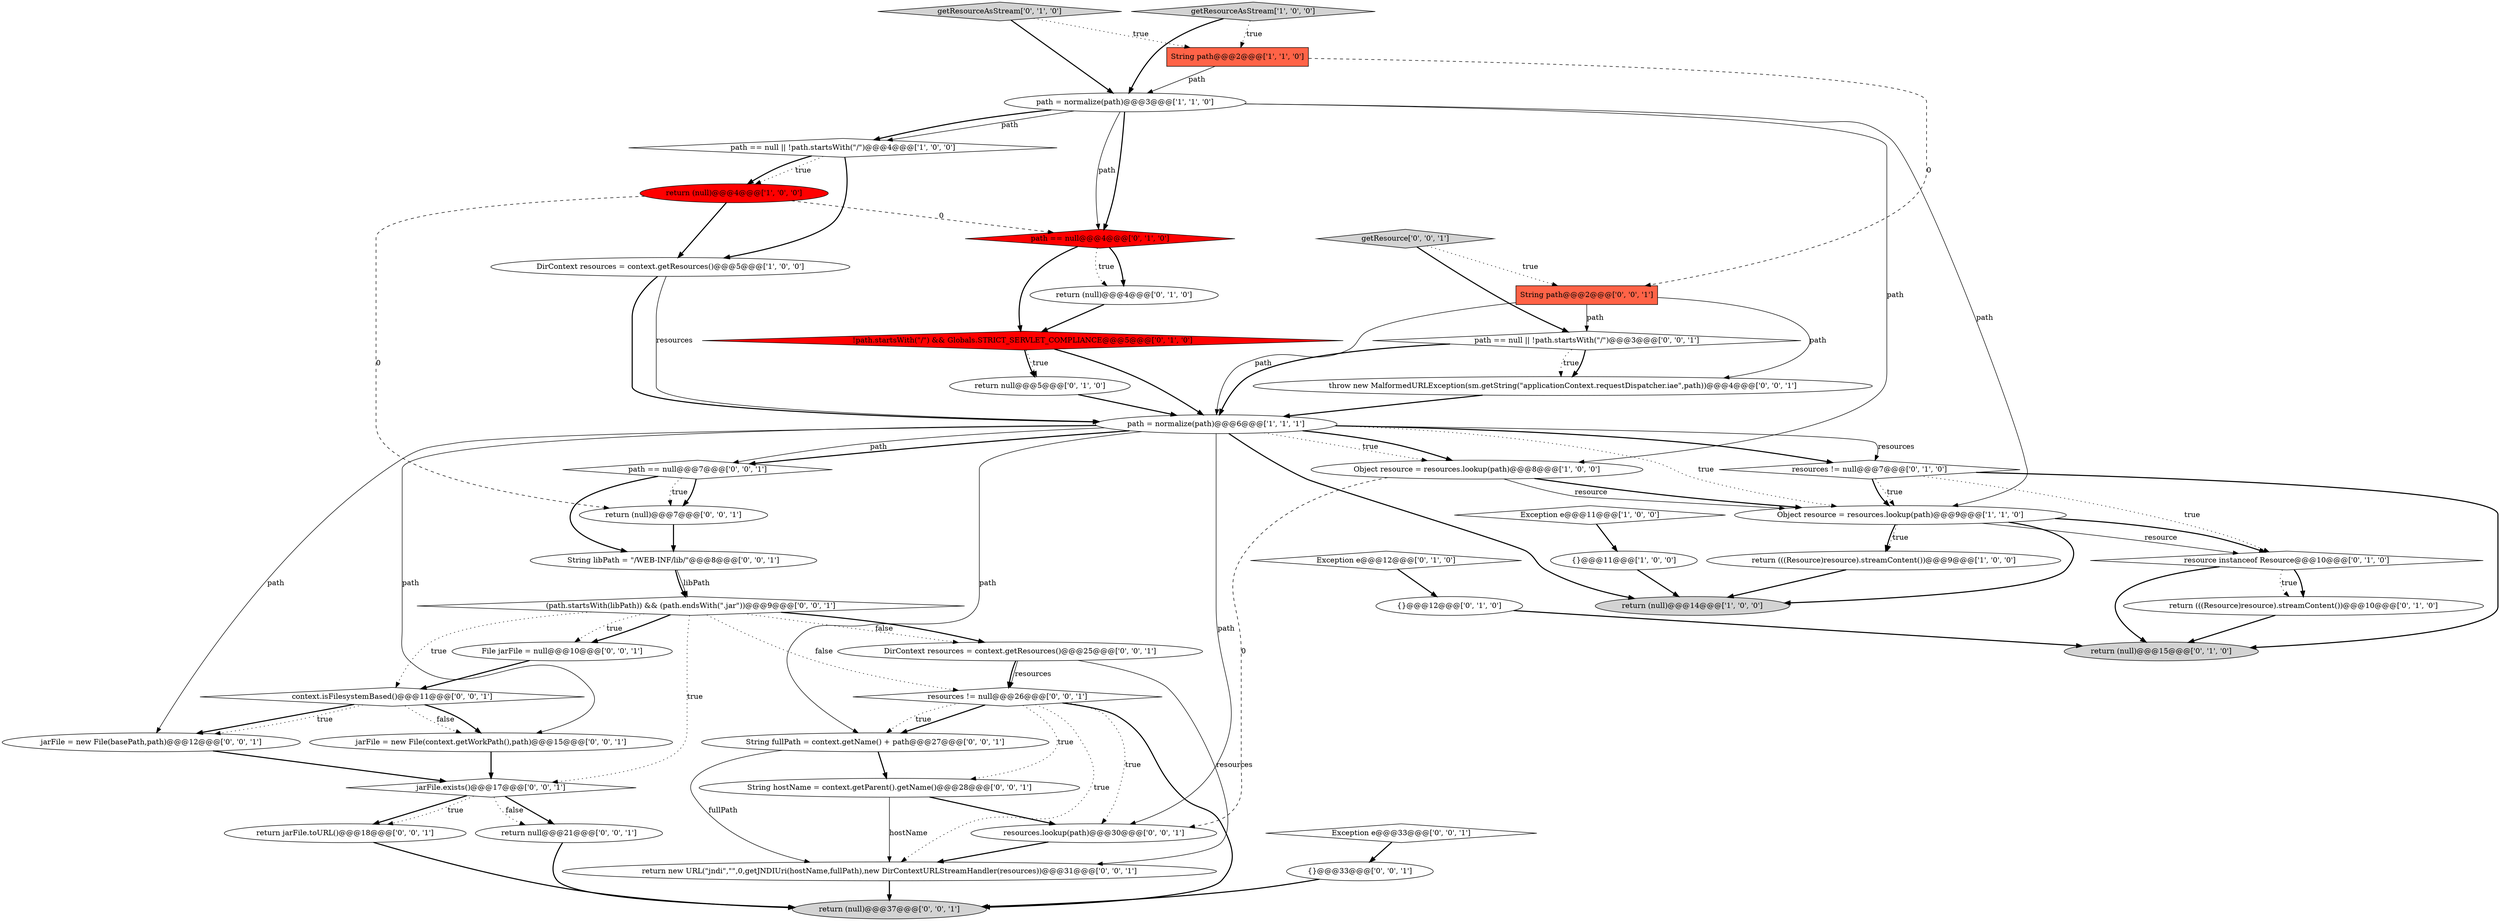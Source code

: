 digraph {
28 [style = filled, label = "return null@@@21@@@['0', '0', '1']", fillcolor = white, shape = ellipse image = "AAA0AAABBB3BBB"];
2 [style = filled, label = "path == null || !path.startsWith(\"/\")@@@4@@@['1', '0', '0']", fillcolor = white, shape = diamond image = "AAA0AAABBB1BBB"];
15 [style = filled, label = "getResourceAsStream['0', '1', '0']", fillcolor = lightgray, shape = diamond image = "AAA0AAABBB2BBB"];
24 [style = filled, label = "path == null@@@7@@@['0', '0', '1']", fillcolor = white, shape = diamond image = "AAA0AAABBB3BBB"];
29 [style = filled, label = "context.isFilesystemBased()@@@11@@@['0', '0', '1']", fillcolor = white, shape = diamond image = "AAA0AAABBB3BBB"];
43 [style = filled, label = "String libPath = \"/WEB-INF/lib/\"@@@8@@@['0', '0', '1']", fillcolor = white, shape = ellipse image = "AAA0AAABBB3BBB"];
1 [style = filled, label = "path = normalize(path)@@@3@@@['1', '1', '0']", fillcolor = white, shape = ellipse image = "AAA0AAABBB1BBB"];
42 [style = filled, label = "Exception e@@@33@@@['0', '0', '1']", fillcolor = white, shape = diamond image = "AAA0AAABBB3BBB"];
4 [style = filled, label = "String path@@@2@@@['1', '1', '0']", fillcolor = tomato, shape = box image = "AAA0AAABBB1BBB"];
38 [style = filled, label = "return (null)@@@7@@@['0', '0', '1']", fillcolor = white, shape = ellipse image = "AAA0AAABBB3BBB"];
37 [style = filled, label = "return new URL(\"jndi\",\"\",0,getJNDIUri(hostName,fullPath),new DirContextURLStreamHandler(resources))@@@31@@@['0', '0', '1']", fillcolor = white, shape = ellipse image = "AAA0AAABBB3BBB"];
11 [style = filled, label = "return (null)@@@14@@@['1', '0', '0']", fillcolor = lightgray, shape = ellipse image = "AAA0AAABBB1BBB"];
27 [style = filled, label = "(path.startsWith(libPath)) && (path.endsWith(\".jar\"))@@@9@@@['0', '0', '1']", fillcolor = white, shape = diamond image = "AAA0AAABBB3BBB"];
34 [style = filled, label = "throw new MalformedURLException(sm.getString(\"applicationContext.requestDispatcher.iae\",path))@@@4@@@['0', '0', '1']", fillcolor = white, shape = ellipse image = "AAA0AAABBB3BBB"];
40 [style = filled, label = "File jarFile = null@@@10@@@['0', '0', '1']", fillcolor = white, shape = ellipse image = "AAA0AAABBB3BBB"];
22 [style = filled, label = "{}@@@12@@@['0', '1', '0']", fillcolor = white, shape = ellipse image = "AAA0AAABBB2BBB"];
31 [style = filled, label = "jarFile = new File(context.getWorkPath(),path)@@@15@@@['0', '0', '1']", fillcolor = white, shape = ellipse image = "AAA0AAABBB3BBB"];
30 [style = filled, label = "jarFile.exists()@@@17@@@['0', '0', '1']", fillcolor = white, shape = diamond image = "AAA0AAABBB3BBB"];
41 [style = filled, label = "String hostName = context.getParent().getName()@@@28@@@['0', '0', '1']", fillcolor = white, shape = ellipse image = "AAA0AAABBB3BBB"];
16 [style = filled, label = "return null@@@5@@@['0', '1', '0']", fillcolor = white, shape = ellipse image = "AAA0AAABBB2BBB"];
23 [style = filled, label = "path == null@@@4@@@['0', '1', '0']", fillcolor = red, shape = diamond image = "AAA1AAABBB2BBB"];
47 [style = filled, label = "path == null || !path.startsWith(\"/\")@@@3@@@['0', '0', '1']", fillcolor = white, shape = diamond image = "AAA0AAABBB3BBB"];
17 [style = filled, label = "return (null)@@@4@@@['0', '1', '0']", fillcolor = white, shape = ellipse image = "AAA0AAABBB2BBB"];
8 [style = filled, label = "Exception e@@@11@@@['1', '0', '0']", fillcolor = white, shape = diamond image = "AAA0AAABBB1BBB"];
5 [style = filled, label = "return (((Resource)resource).streamContent())@@@9@@@['1', '0', '0']", fillcolor = white, shape = ellipse image = "AAA0AAABBB1BBB"];
46 [style = filled, label = "return jarFile.toURL()@@@18@@@['0', '0', '1']", fillcolor = white, shape = ellipse image = "AAA0AAABBB3BBB"];
20 [style = filled, label = "Exception e@@@12@@@['0', '1', '0']", fillcolor = white, shape = diamond image = "AAA0AAABBB2BBB"];
32 [style = filled, label = "resources.lookup(path)@@@30@@@['0', '0', '1']", fillcolor = white, shape = ellipse image = "AAA0AAABBB3BBB"];
45 [style = filled, label = "jarFile = new File(basePath,path)@@@12@@@['0', '0', '1']", fillcolor = white, shape = ellipse image = "AAA0AAABBB3BBB"];
26 [style = filled, label = "String path@@@2@@@['0', '0', '1']", fillcolor = tomato, shape = box image = "AAA0AAABBB3BBB"];
25 [style = filled, label = "{}@@@33@@@['0', '0', '1']", fillcolor = white, shape = ellipse image = "AAA0AAABBB3BBB"];
3 [style = filled, label = "return (null)@@@4@@@['1', '0', '0']", fillcolor = red, shape = ellipse image = "AAA1AAABBB1BBB"];
36 [style = filled, label = "getResource['0', '0', '1']", fillcolor = lightgray, shape = diamond image = "AAA0AAABBB3BBB"];
12 [style = filled, label = "Object resource = resources.lookup(path)@@@8@@@['1', '0', '0']", fillcolor = white, shape = ellipse image = "AAA0AAABBB1BBB"];
0 [style = filled, label = "getResourceAsStream['1', '0', '0']", fillcolor = lightgray, shape = diamond image = "AAA0AAABBB1BBB"];
10 [style = filled, label = "path = normalize(path)@@@6@@@['1', '1', '1']", fillcolor = white, shape = ellipse image = "AAA0AAABBB1BBB"];
33 [style = filled, label = "return (null)@@@37@@@['0', '0', '1']", fillcolor = lightgray, shape = ellipse image = "AAA0AAABBB3BBB"];
35 [style = filled, label = "String fullPath = context.getName() + path@@@27@@@['0', '0', '1']", fillcolor = white, shape = ellipse image = "AAA0AAABBB3BBB"];
9 [style = filled, label = "Object resource = resources.lookup(path)@@@9@@@['1', '1', '0']", fillcolor = white, shape = ellipse image = "AAA0AAABBB1BBB"];
39 [style = filled, label = "DirContext resources = context.getResources()@@@25@@@['0', '0', '1']", fillcolor = white, shape = ellipse image = "AAA0AAABBB3BBB"];
19 [style = filled, label = "return (null)@@@15@@@['0', '1', '0']", fillcolor = lightgray, shape = ellipse image = "AAA0AAABBB2BBB"];
14 [style = filled, label = "return (((Resource)resource).streamContent())@@@10@@@['0', '1', '0']", fillcolor = white, shape = ellipse image = "AAA0AAABBB2BBB"];
7 [style = filled, label = "DirContext resources = context.getResources()@@@5@@@['1', '0', '0']", fillcolor = white, shape = ellipse image = "AAA0AAABBB1BBB"];
13 [style = filled, label = "resources != null@@@7@@@['0', '1', '0']", fillcolor = white, shape = diamond image = "AAA0AAABBB2BBB"];
21 [style = filled, label = "resource instanceof Resource@@@10@@@['0', '1', '0']", fillcolor = white, shape = diamond image = "AAA0AAABBB2BBB"];
44 [style = filled, label = "resources != null@@@26@@@['0', '0', '1']", fillcolor = white, shape = diamond image = "AAA0AAABBB3BBB"];
6 [style = filled, label = "{}@@@11@@@['1', '0', '0']", fillcolor = white, shape = ellipse image = "AAA0AAABBB1BBB"];
18 [style = filled, label = "!path.startsWith(\"/\") && Globals.STRICT_SERVLET_COMPLIANCE@@@5@@@['0', '1', '0']", fillcolor = red, shape = diamond image = "AAA1AAABBB2BBB"];
32->37 [style = bold, label=""];
9->11 [style = bold, label=""];
25->33 [style = bold, label=""];
35->41 [style = bold, label=""];
1->2 [style = solid, label="path"];
10->24 [style = bold, label=""];
44->35 [style = bold, label=""];
47->34 [style = dotted, label="true"];
39->37 [style = solid, label="resources"];
8->6 [style = bold, label=""];
47->10 [style = bold, label=""];
24->43 [style = bold, label=""];
12->9 [style = bold, label=""];
45->30 [style = bold, label=""];
1->23 [style = bold, label=""];
29->45 [style = bold, label=""];
39->44 [style = solid, label="resources"];
30->28 [style = bold, label=""];
13->21 [style = dotted, label="true"];
10->12 [style = bold, label=""];
30->46 [style = bold, label=""];
6->11 [style = bold, label=""];
10->32 [style = solid, label="path"];
31->30 [style = bold, label=""];
30->46 [style = dotted, label="true"];
9->21 [style = bold, label=""];
9->5 [style = bold, label=""];
23->17 [style = bold, label=""];
47->34 [style = bold, label=""];
37->33 [style = bold, label=""];
23->17 [style = dotted, label="true"];
9->21 [style = solid, label="resource"];
10->11 [style = bold, label=""];
13->9 [style = dotted, label="true"];
2->3 [style = dotted, label="true"];
1->23 [style = solid, label="path"];
41->32 [style = bold, label=""];
10->31 [style = solid, label="path"];
21->19 [style = bold, label=""];
18->16 [style = dotted, label="true"];
3->38 [style = dashed, label="0"];
44->37 [style = dotted, label="true"];
10->13 [style = solid, label="resources"];
24->38 [style = bold, label=""];
4->26 [style = dashed, label="0"];
44->35 [style = dotted, label="true"];
3->7 [style = bold, label=""];
27->29 [style = dotted, label="true"];
43->27 [style = bold, label=""];
4->1 [style = solid, label="path"];
46->33 [style = bold, label=""];
30->28 [style = dotted, label="false"];
7->10 [style = solid, label="resources"];
5->11 [style = bold, label=""];
1->12 [style = solid, label="path"];
41->37 [style = solid, label="hostName"];
40->29 [style = bold, label=""];
27->40 [style = dotted, label="true"];
44->32 [style = dotted, label="true"];
22->19 [style = bold, label=""];
42->25 [style = bold, label=""];
12->32 [style = dashed, label="0"];
2->3 [style = bold, label=""];
0->4 [style = dotted, label="true"];
44->33 [style = bold, label=""];
10->45 [style = solid, label="path"];
14->19 [style = bold, label=""];
29->31 [style = dotted, label="false"];
27->39 [style = dotted, label="false"];
10->9 [style = dotted, label="true"];
3->23 [style = dashed, label="0"];
27->39 [style = bold, label=""];
13->19 [style = bold, label=""];
18->10 [style = bold, label=""];
10->13 [style = bold, label=""];
26->47 [style = solid, label="path"];
10->24 [style = solid, label="path"];
0->1 [style = bold, label=""];
1->2 [style = bold, label=""];
13->9 [style = bold, label=""];
12->9 [style = solid, label="resource"];
23->18 [style = bold, label=""];
38->43 [style = bold, label=""];
36->26 [style = dotted, label="true"];
21->14 [style = bold, label=""];
15->1 [style = bold, label=""];
18->16 [style = bold, label=""];
9->5 [style = dotted, label="true"];
36->47 [style = bold, label=""];
10->12 [style = dotted, label="true"];
39->44 [style = bold, label=""];
7->10 [style = bold, label=""];
16->10 [style = bold, label=""];
43->27 [style = solid, label="libPath"];
29->31 [style = bold, label=""];
26->10 [style = solid, label="path"];
1->9 [style = solid, label="path"];
34->10 [style = bold, label=""];
15->4 [style = dotted, label="true"];
20->22 [style = bold, label=""];
27->30 [style = dotted, label="true"];
24->38 [style = dotted, label="true"];
29->45 [style = dotted, label="true"];
28->33 [style = bold, label=""];
26->34 [style = solid, label="path"];
27->44 [style = dotted, label="false"];
21->14 [style = dotted, label="true"];
35->37 [style = solid, label="fullPath"];
27->40 [style = bold, label=""];
10->35 [style = solid, label="path"];
2->7 [style = bold, label=""];
17->18 [style = bold, label=""];
44->41 [style = dotted, label="true"];
}

